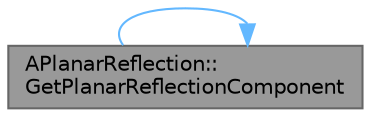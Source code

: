 digraph "APlanarReflection::GetPlanarReflectionComponent"
{
 // INTERACTIVE_SVG=YES
 // LATEX_PDF_SIZE
  bgcolor="transparent";
  edge [fontname=Helvetica,fontsize=10,labelfontname=Helvetica,labelfontsize=10];
  node [fontname=Helvetica,fontsize=10,shape=box,height=0.2,width=0.4];
  rankdir="LR";
  Node1 [id="Node000001",label="APlanarReflection::\lGetPlanarReflectionComponent",height=0.2,width=0.4,color="gray40", fillcolor="grey60", style="filled", fontcolor="black",tooltip="Returns subobject."];
  Node1 -> Node1 [id="edge1_Node000001_Node000001",color="steelblue1",style="solid",tooltip=" "];
}
